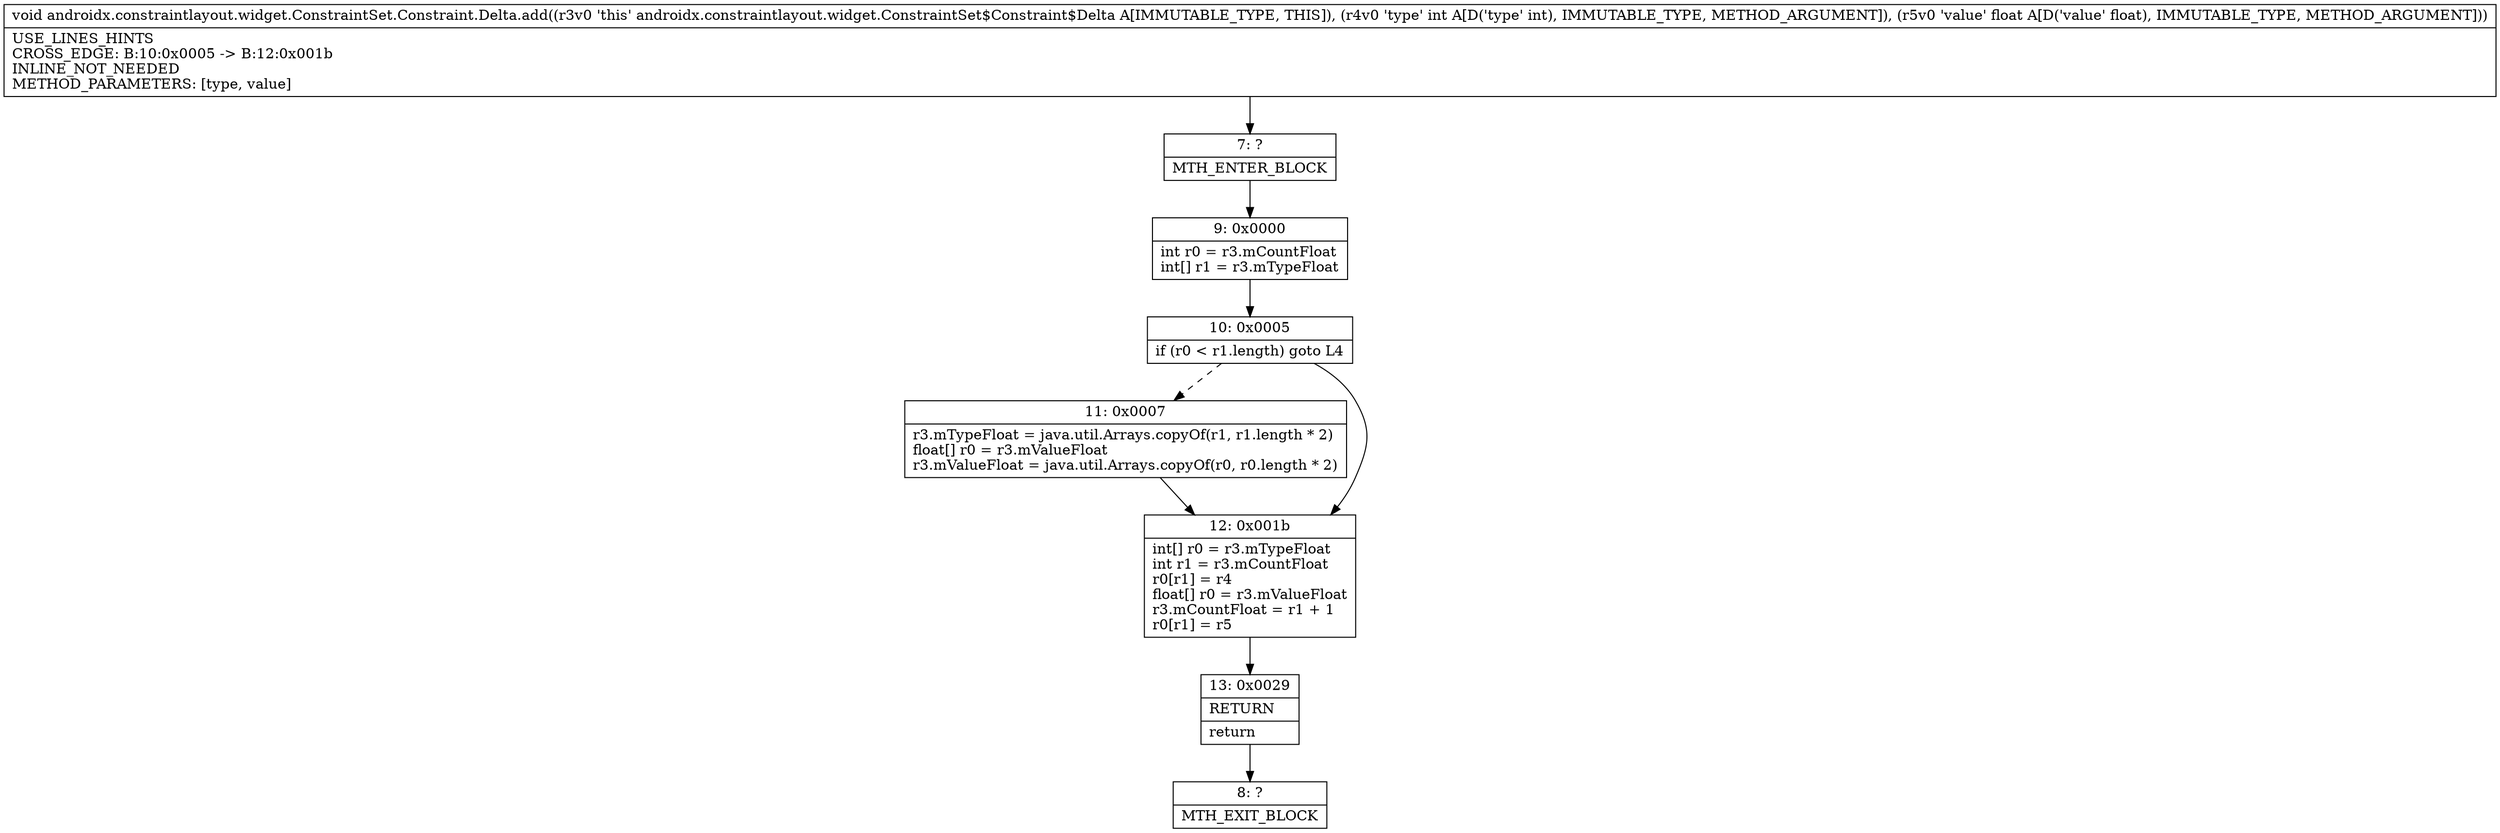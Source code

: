 digraph "CFG forandroidx.constraintlayout.widget.ConstraintSet.Constraint.Delta.add(IF)V" {
Node_7 [shape=record,label="{7\:\ ?|MTH_ENTER_BLOCK\l}"];
Node_9 [shape=record,label="{9\:\ 0x0000|int r0 = r3.mCountFloat\lint[] r1 = r3.mTypeFloat\l}"];
Node_10 [shape=record,label="{10\:\ 0x0005|if (r0 \< r1.length) goto L4\l}"];
Node_11 [shape=record,label="{11\:\ 0x0007|r3.mTypeFloat = java.util.Arrays.copyOf(r1, r1.length * 2)\lfloat[] r0 = r3.mValueFloat\lr3.mValueFloat = java.util.Arrays.copyOf(r0, r0.length * 2)\l}"];
Node_12 [shape=record,label="{12\:\ 0x001b|int[] r0 = r3.mTypeFloat\lint r1 = r3.mCountFloat\lr0[r1] = r4\lfloat[] r0 = r3.mValueFloat\lr3.mCountFloat = r1 + 1\lr0[r1] = r5\l}"];
Node_13 [shape=record,label="{13\:\ 0x0029|RETURN\l|return\l}"];
Node_8 [shape=record,label="{8\:\ ?|MTH_EXIT_BLOCK\l}"];
MethodNode[shape=record,label="{void androidx.constraintlayout.widget.ConstraintSet.Constraint.Delta.add((r3v0 'this' androidx.constraintlayout.widget.ConstraintSet$Constraint$Delta A[IMMUTABLE_TYPE, THIS]), (r4v0 'type' int A[D('type' int), IMMUTABLE_TYPE, METHOD_ARGUMENT]), (r5v0 'value' float A[D('value' float), IMMUTABLE_TYPE, METHOD_ARGUMENT]))  | USE_LINES_HINTS\lCROSS_EDGE: B:10:0x0005 \-\> B:12:0x001b\lINLINE_NOT_NEEDED\lMETHOD_PARAMETERS: [type, value]\l}"];
MethodNode -> Node_7;Node_7 -> Node_9;
Node_9 -> Node_10;
Node_10 -> Node_11[style=dashed];
Node_10 -> Node_12;
Node_11 -> Node_12;
Node_12 -> Node_13;
Node_13 -> Node_8;
}

